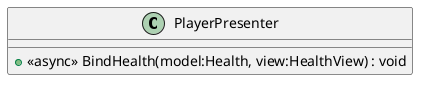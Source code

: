 @startuml
class PlayerPresenter {
    + <<async>> BindHealth(model:Health, view:HealthView) : void
}
@enduml
